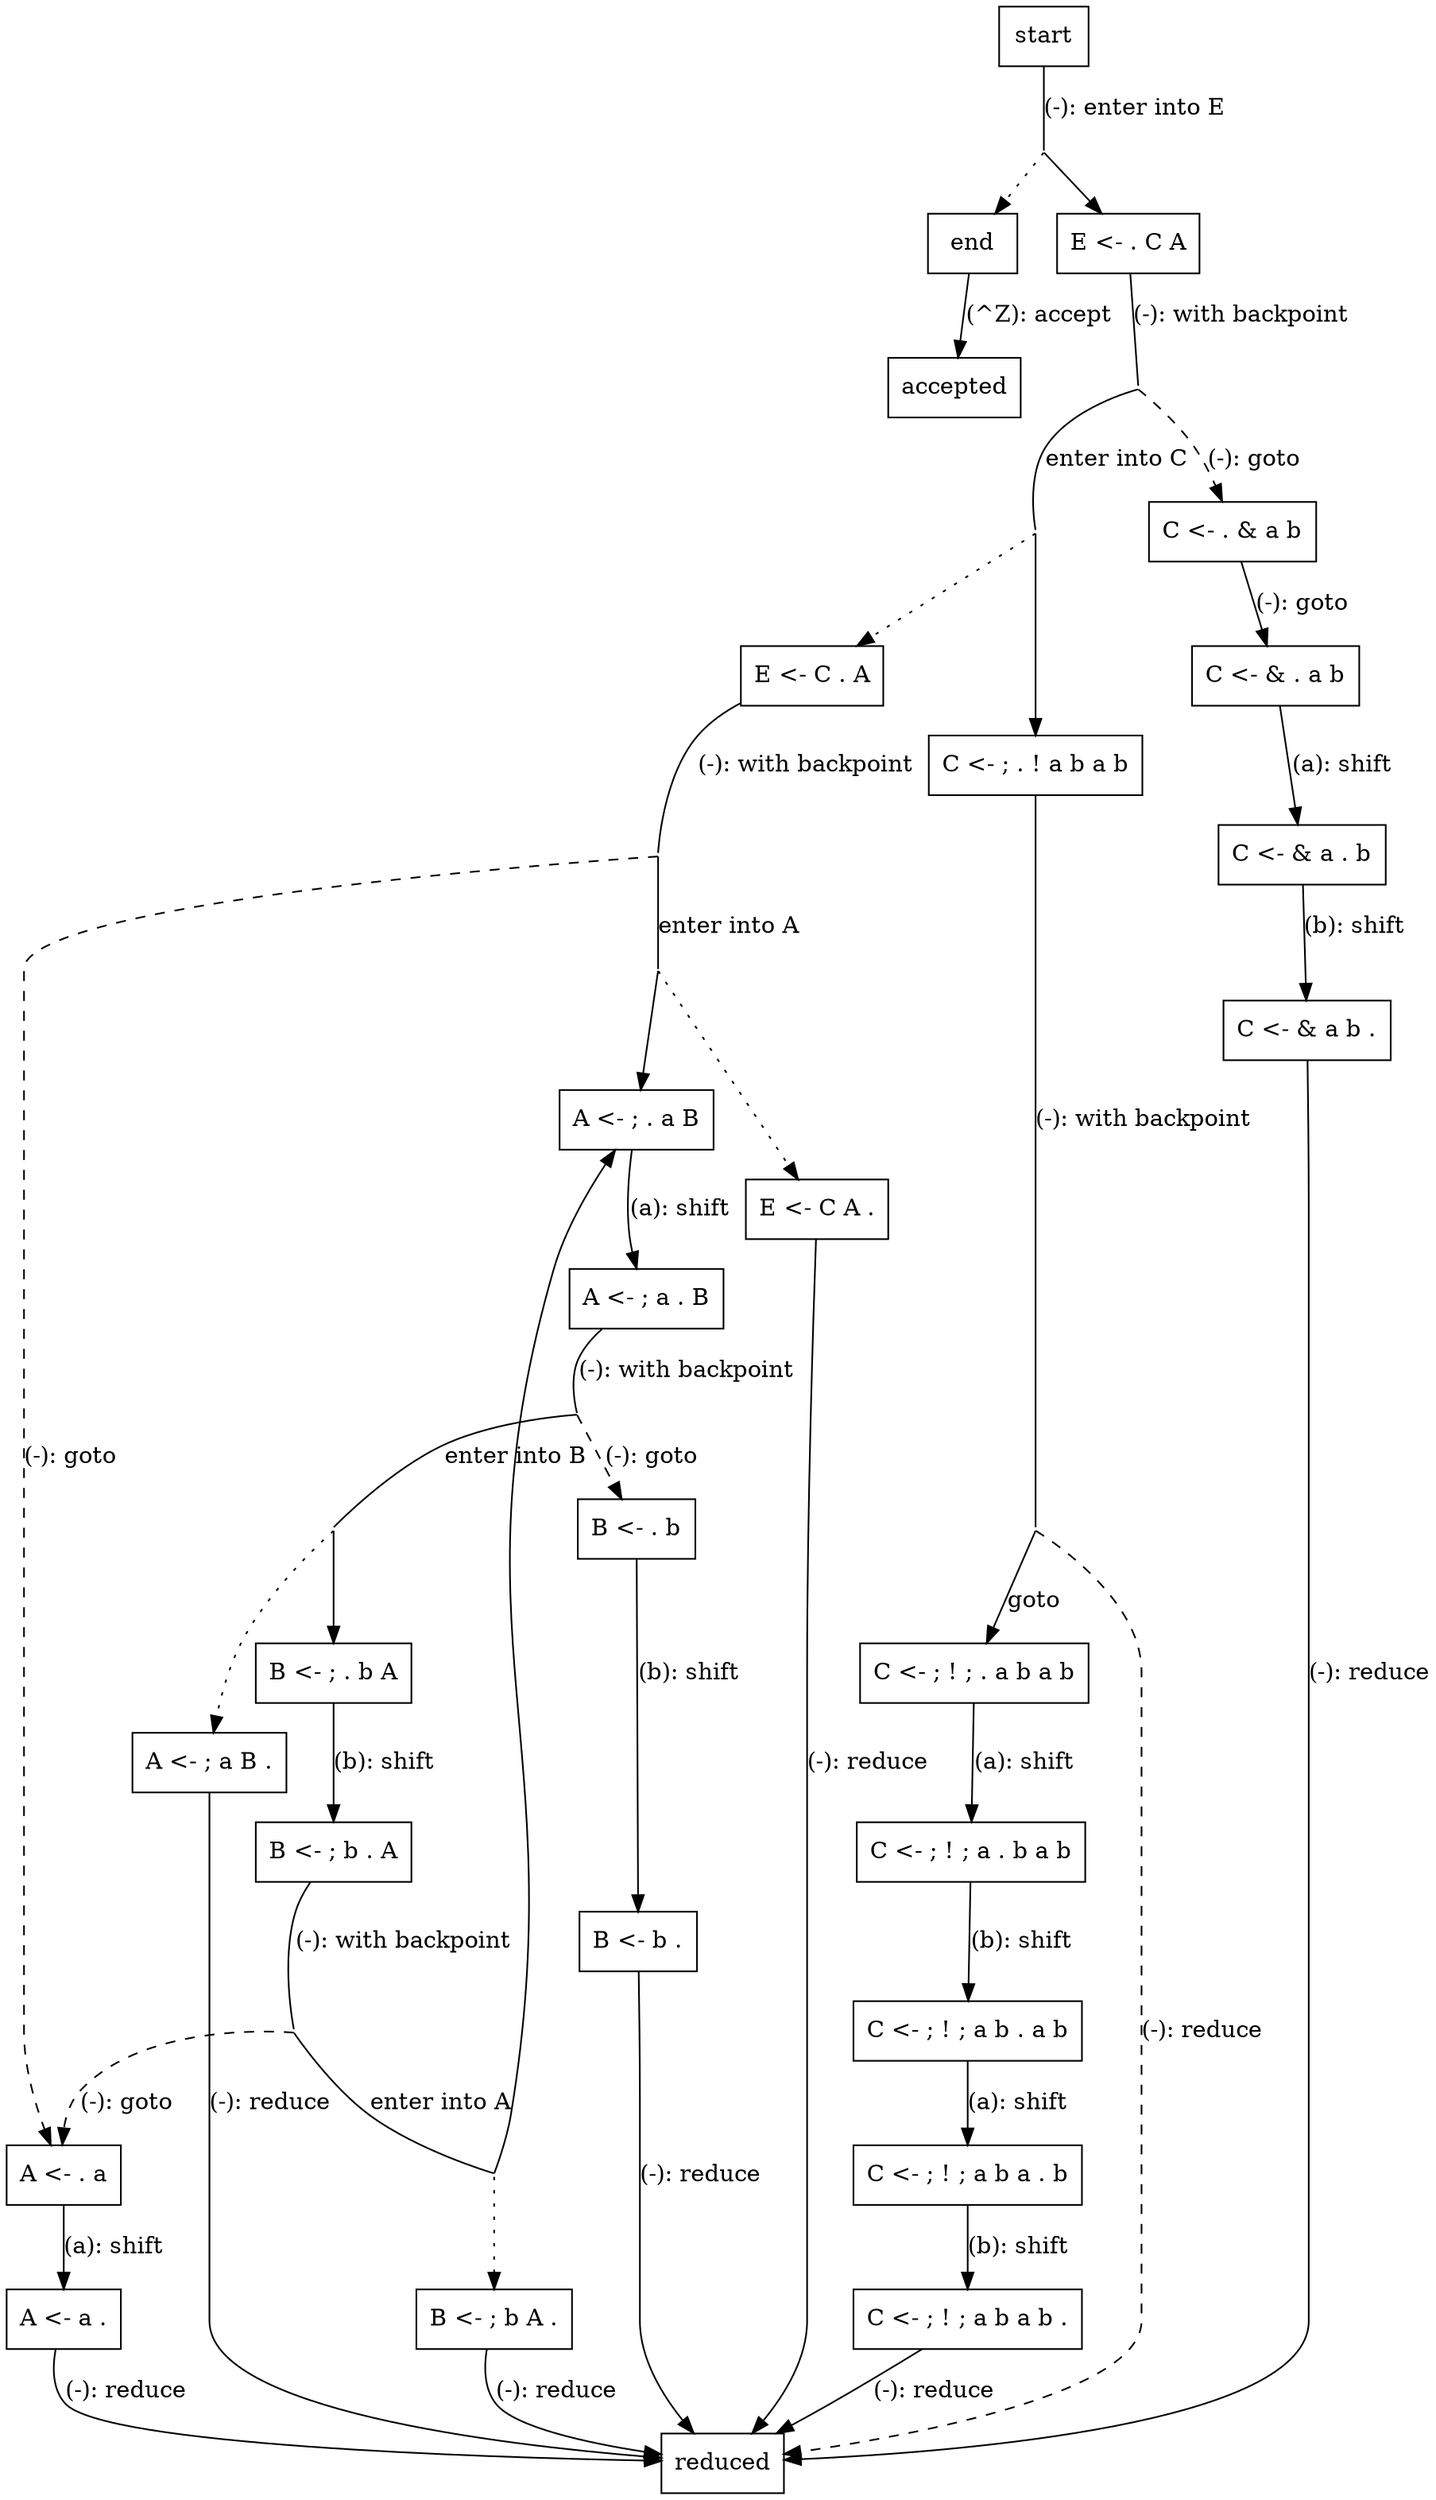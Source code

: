 digraph {
  graph [
    charset = "UTF-8";
  ];

  node [
    shape = box;
  ];

  start;
  end;
  accepted;
  reduced;

  start -> node1_enter_joint [
    label = "(-): enter into E",
    arrowhead = "none"
  ];

  end -> accepted [
    label = "(^Z): accept"
  ];

  node1_enter_joint [
    shape = "none",
    label = "",
    width = 0,
    height = 0
  ];

  node1_enter_joint -> node1;
  node1_enter_joint -> end [
    style = "dotted"
  ];

  node1 [
    label = "E <- . C A"
  ];

  node1 -> node2_joint [
    label = "(-): with backpoint",
    arrowhead = "none"
  ];

  node2_joint [
    shape = "none",
    label = "",
    width = 0,
    height = 0
  ];

  node2_joint -> node2_enter_joint [
    label = "enter into C",
    arrowhead = "none"
  ];

  node2_enter_joint [
    shape = "none",
    label = "",
    width = 0,
    height = 0
  ];

  node2_enter_joint -> node2;

  node2_enter_joint -> node12 [
    style = "dotted"
  ];

  node2_joint -> node8 [
    label = "(-): goto",
    style = "dashed"
  ];

  node2 [
    label = "C <- ; . ! a b a b"
  ];

  node2 -> node3_joint [
    label = "(-): with backpoint",
    arrowhead = "none"
  ];

  node3_joint [
    shape = "none",
    label = "",
    width = 0,
    height = 0
  ];

  node3_joint -> node3 [
    label = "goto"
  ];

  node3_joint -> reduced [
    label = "(-): reduce",
    style = "dashed"
  ];

  node3 [
    label = "C <- ; ! ; . a b a b"
  ];

  node3 -> node4 [
    label = "(a): shift"
  ];

  node4 [
    label = "C <- ; ! ; a . b a b"
  ];

  node4 -> node5 [
    label = "(b): shift"
  ];

  node5 [
    label = "C <- ; ! ; a b . a b"
  ];

  node5 -> node6 [
    label = "(a): shift"
  ];

  node6 [
    label = "C <- ; ! ; a b a . b"
  ];

  node6 -> node7 [
    label = "(b): shift"
  ];

  node7 [
    label = "C <- ; ! ; a b a b ."
  ];

  node7 -> reduced [
    label = "(-): reduce"
  ];

  node8 [
    label = "C <- . \& a b"
  ];

  node8 -> node9 [
    label = "(-): goto"
  ];

  node9 [
    label = "C <- \& . a b"
  ];

  node9 -> node10 [
    label = "(a): shift"
  ];

  node10 [
    label = "C <- \& a . b"
  ];

  node10 -> node11 [
    label = "(b): shift"
  ];

  node11 [
    label = "C <- \& a b ."
  ];

  node11 -> reduced [
    label = "(-): reduce"
  ];

  node12 [
    label = "E <- C . A";
  ];

  node12 -> node13_joint [
    label = "(-): with backpoint",
    arrowhead = "none"
  ];

  node13_joint [
    shape = "none",
    label = "",
    width = 0,
    height = 0
  ];

  node13_joint -> node13_enter_joint [
    label = "enter into A",
    arrowhead = "none"
  ];

  node13_joint -> node17 [
    label = "(-): goto",
    style = "dashed"
  ];

  node13_enter_joint [
    shape = "none",
    label = "",
    width = 0,
    height = 0
  ];

  node13_enter_joint -> node13;

  node13_enter_joint -> node23 [
    style = "dotted"
  ];

  node13 [
    label = "A <- ; . a B"
  ];

  node13 -> node14 [
    label = "(a): shift"
  ];

  node14 [
    label = "A <- ; a . B"
  ];

  node14 -> node15_joint [
    label = "(-): with backpoint",
    arrowhead = "none"
  ];

  node15_joint [
    shape = "none",
    label = "",
    width = 0,
    height = 0
  ];

  node15_joint -> node15_enter_joint [
    label = "enter into B",
    arrowhead = "none"
  ];

  node15_joint -> node19 [
    label = "(-): goto",
    style = "dashed"
  ];

  node15_enter_joint [
    shape = "none",
    label = "",
    width = 0,
    height = 0
  ];

  node15_enter_joint -> node15;

  node15_enter_joint -> node21 [
    style = "dotted"
  ];

  node15 [
    label = "B <- ; . b A"
  ];

  node15 -> node16 [
    label = "(b): shift"
  ];

  node16 [
    label = "B <- ; b . A"
  ];

  node16 -> node16_13_joint [
    label = "(-): with backpoint",
    arrowhead = "none"
  ];

  node16_13_joint [
    shape = "none",
    label = "",
    width = 0,
    height = 0
  ];

  node16_13_joint -> node16_13_enter_joint [
    label = "enter into A",
    arrowhead = "none"
  ];

  node16_13_joint -> node17 [
    label = "(-): goto",
    style = "dashed"
  ];

  node16_13_enter_joint [
    shape = "none",
    label = "",
    width = 0,
    height = 0
  ];

  node16_13_enter_joint -> node13;

  node16_13_enter_joint -> node22 [
    style = "dotted"
  ];

  node17 [
    label = "A <- . a"
  ];

  node17 -> node18 [
    label = "(a): shift"
  ];

  node18 [
    label = "A <- a ."
  ];

  node18 -> reduced [
    label = "(-): reduce"
  ];

  node19 [
    label = "B <- . b"
  ];

  node19 -> node20 [
    label = "(b): shift"
  ];

  node20 [
    label = "B <- b ."
  ];

  node20 -> reduced [
    label = "(-): reduce"
  ];

  node21 [
    label = "A <- ; a B ."
  ];

  node21 -> reduced [
    label = "(-): reduce"
  ];

  node22 [
    label = "B <- ; b A ."
  ];

  node22 -> reduced [
    label = "(-): reduce"
  ];

  node23 [
    label = "E <- C A ."
  ];

  node23 -> reduced [
    label = "(-): reduce"
  ];
}
